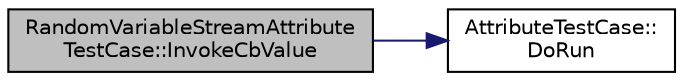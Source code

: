 digraph "RandomVariableStreamAttributeTestCase::InvokeCbValue"
{
  edge [fontname="Helvetica",fontsize="10",labelfontname="Helvetica",labelfontsize="10"];
  node [fontname="Helvetica",fontsize="10",shape=record];
  rankdir="LR";
  Node1 [label="RandomVariableStreamAttribute\lTestCase::InvokeCbValue",height=0.2,width=0.4,color="black", fillcolor="grey75", style="filled", fontcolor="black"];
  Node1 -> Node2 [color="midnightblue",fontsize="10",style="solid"];
  Node2 [label="AttributeTestCase::\lDoRun",height=0.2,width=0.4,color="black", fillcolor="white", style="filled",URL="$df/dc3/classAttributeTestCase.html#a1f9b2b4dc76018a1185930e93f14eabc",tooltip="Implementation to actually run this TestCase. "];
}
